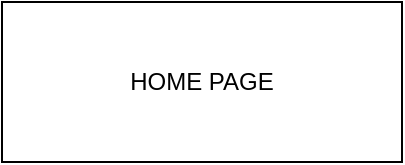 <mxfile version="21.3.2" type="github">
  <diagram name="Página-1" id="PYVLZVEHmcMjRAihG1IU">
    <mxGraphModel dx="1434" dy="788" grid="1" gridSize="10" guides="1" tooltips="1" connect="1" arrows="1" fold="1" page="1" pageScale="1" pageWidth="827" pageHeight="1169" math="0" shadow="0">
      <root>
        <mxCell id="0" />
        <mxCell id="1" parent="0" />
        <mxCell id="kSRpcw5BmKCSLYX8VmCF-3" value="HOME PAGE" style="rounded=0;whiteSpace=wrap;html=1;" vertex="1" parent="1">
          <mxGeometry x="320" width="200" height="80" as="geometry" />
        </mxCell>
      </root>
    </mxGraphModel>
  </diagram>
</mxfile>
